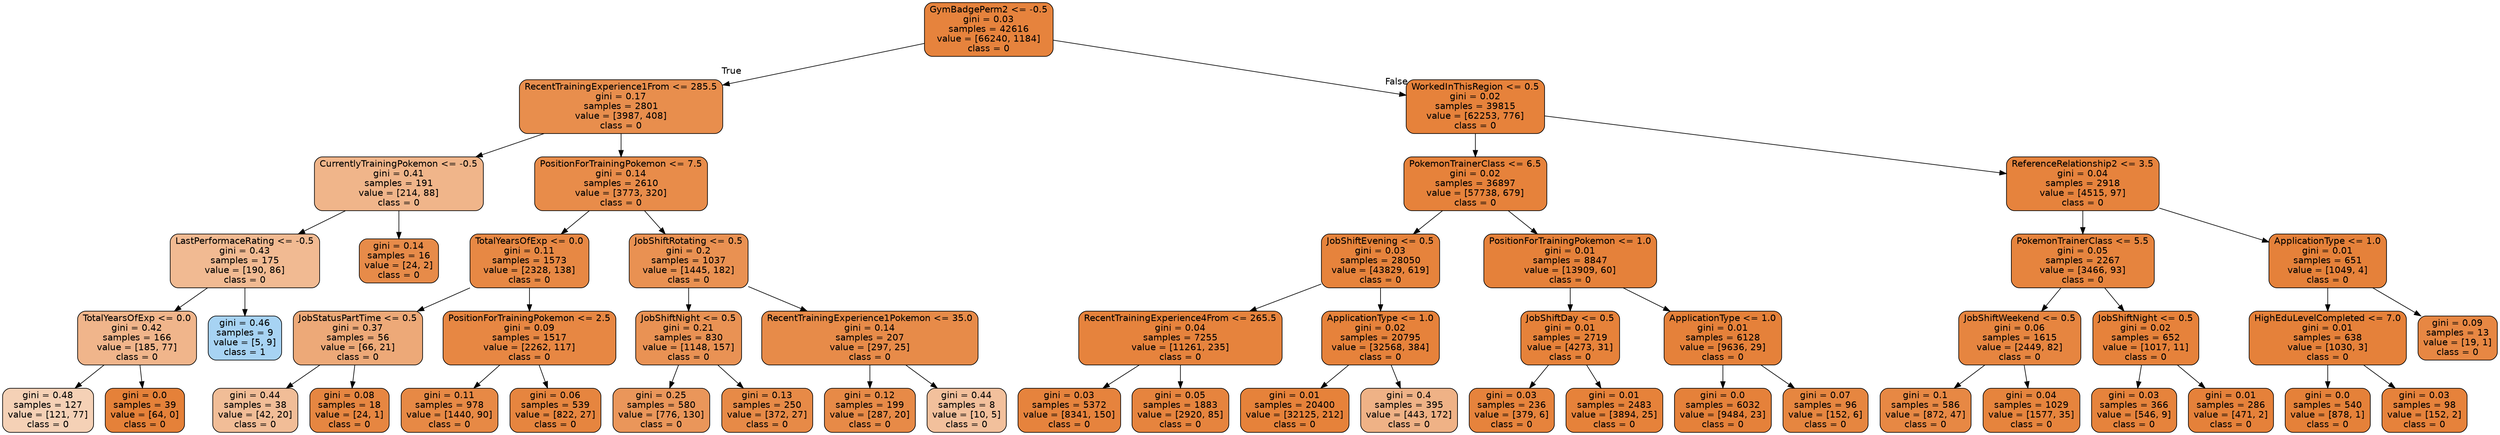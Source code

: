 digraph Tree {
node [shape=box, style="filled, rounded", color="black", fontname=helvetica] ;
edge [fontname=helvetica] ;
0 [label="GymBadgePerm2 <= -0.5\ngini = 0.03\nsamples = 42616\nvalue = [66240, 1184]\nclass = 0", fillcolor="#e58139fa"] ;
1 [label="RecentTrainingExperience1From <= 285.5\ngini = 0.17\nsamples = 2801\nvalue = [3987, 408]\nclass = 0", fillcolor="#e58139e5"] ;
0 -> 1 [labeldistance=2.5, labelangle=45, headlabel="True"] ;
2 [label="CurrentlyTrainingPokemon <= -0.5\ngini = 0.41\nsamples = 191\nvalue = [214, 88]\nclass = 0", fillcolor="#e5813996"] ;
1 -> 2 ;
3 [label="LastPerformaceRating <= -0.5\ngini = 0.43\nsamples = 175\nvalue = [190, 86]\nclass = 0", fillcolor="#e581398c"] ;
2 -> 3 ;
4 [label="TotalYearsOfExp <= 0.0\ngini = 0.42\nsamples = 166\nvalue = [185, 77]\nclass = 0", fillcolor="#e5813995"] ;
3 -> 4 ;
5 [label="gini = 0.48\nsamples = 127\nvalue = [121, 77]\nclass = 0", fillcolor="#e581395d"] ;
4 -> 5 ;
6 [label="gini = 0.0\nsamples = 39\nvalue = [64, 0]\nclass = 0", fillcolor="#e58139ff"] ;
4 -> 6 ;
7 [label="gini = 0.46\nsamples = 9\nvalue = [5, 9]\nclass = 1", fillcolor="#399de571"] ;
3 -> 7 ;
8 [label="gini = 0.14\nsamples = 16\nvalue = [24, 2]\nclass = 0", fillcolor="#e58139ea"] ;
2 -> 8 ;
9 [label="PositionForTrainingPokemon <= 7.5\ngini = 0.14\nsamples = 2610\nvalue = [3773, 320]\nclass = 0", fillcolor="#e58139e9"] ;
1 -> 9 ;
10 [label="TotalYearsOfExp <= 0.0\ngini = 0.11\nsamples = 1573\nvalue = [2328, 138]\nclass = 0", fillcolor="#e58139f0"] ;
9 -> 10 ;
11 [label="JobStatusPartTime <= 0.5\ngini = 0.37\nsamples = 56\nvalue = [66, 21]\nclass = 0", fillcolor="#e58139ae"] ;
10 -> 11 ;
12 [label="gini = 0.44\nsamples = 38\nvalue = [42, 20]\nclass = 0", fillcolor="#e5813986"] ;
11 -> 12 ;
13 [label="gini = 0.08\nsamples = 18\nvalue = [24, 1]\nclass = 0", fillcolor="#e58139f4"] ;
11 -> 13 ;
14 [label="PositionForTrainingPokemon <= 2.5\ngini = 0.09\nsamples = 1517\nvalue = [2262, 117]\nclass = 0", fillcolor="#e58139f2"] ;
10 -> 14 ;
15 [label="gini = 0.11\nsamples = 978\nvalue = [1440, 90]\nclass = 0", fillcolor="#e58139ef"] ;
14 -> 15 ;
16 [label="gini = 0.06\nsamples = 539\nvalue = [822, 27]\nclass = 0", fillcolor="#e58139f7"] ;
14 -> 16 ;
17 [label="JobShiftRotating <= 0.5\ngini = 0.2\nsamples = 1037\nvalue = [1445, 182]\nclass = 0", fillcolor="#e58139df"] ;
9 -> 17 ;
18 [label="JobShiftNight <= 0.5\ngini = 0.21\nsamples = 830\nvalue = [1148, 157]\nclass = 0", fillcolor="#e58139dc"] ;
17 -> 18 ;
19 [label="gini = 0.25\nsamples = 580\nvalue = [776, 130]\nclass = 0", fillcolor="#e58139d4"] ;
18 -> 19 ;
20 [label="gini = 0.13\nsamples = 250\nvalue = [372, 27]\nclass = 0", fillcolor="#e58139ec"] ;
18 -> 20 ;
21 [label="RecentTrainingExperience1Pokemon <= 35.0\ngini = 0.14\nsamples = 207\nvalue = [297, 25]\nclass = 0", fillcolor="#e58139ea"] ;
17 -> 21 ;
22 [label="gini = 0.12\nsamples = 199\nvalue = [287, 20]\nclass = 0", fillcolor="#e58139ed"] ;
21 -> 22 ;
23 [label="gini = 0.44\nsamples = 8\nvalue = [10, 5]\nclass = 0", fillcolor="#e581397f"] ;
21 -> 23 ;
24 [label="WorkedInThisRegion <= 0.5\ngini = 0.02\nsamples = 39815\nvalue = [62253, 776]\nclass = 0", fillcolor="#e58139fc"] ;
0 -> 24 [labeldistance=2.5, labelangle=-45, headlabel="False"] ;
25 [label="PokemonTrainerClass <= 6.5\ngini = 0.02\nsamples = 36897\nvalue = [57738, 679]\nclass = 0", fillcolor="#e58139fc"] ;
24 -> 25 ;
26 [label="JobShiftEvening <= 0.5\ngini = 0.03\nsamples = 28050\nvalue = [43829, 619]\nclass = 0", fillcolor="#e58139fb"] ;
25 -> 26 ;
27 [label="RecentTrainingExperience4From <= 265.5\ngini = 0.04\nsamples = 7255\nvalue = [11261, 235]\nclass = 0", fillcolor="#e58139fa"] ;
26 -> 27 ;
28 [label="gini = 0.03\nsamples = 5372\nvalue = [8341, 150]\nclass = 0", fillcolor="#e58139fa"] ;
27 -> 28 ;
29 [label="gini = 0.05\nsamples = 1883\nvalue = [2920, 85]\nclass = 0", fillcolor="#e58139f8"] ;
27 -> 29 ;
30 [label="ApplicationType <= 1.0\ngini = 0.02\nsamples = 20795\nvalue = [32568, 384]\nclass = 0", fillcolor="#e58139fc"] ;
26 -> 30 ;
31 [label="gini = 0.01\nsamples = 20400\nvalue = [32125, 212]\nclass = 0", fillcolor="#e58139fd"] ;
30 -> 31 ;
32 [label="gini = 0.4\nsamples = 395\nvalue = [443, 172]\nclass = 0", fillcolor="#e581399c"] ;
30 -> 32 ;
33 [label="PositionForTrainingPokemon <= 1.0\ngini = 0.01\nsamples = 8847\nvalue = [13909, 60]\nclass = 0", fillcolor="#e58139fe"] ;
25 -> 33 ;
34 [label="JobShiftDay <= 0.5\ngini = 0.01\nsamples = 2719\nvalue = [4273, 31]\nclass = 0", fillcolor="#e58139fd"] ;
33 -> 34 ;
35 [label="gini = 0.03\nsamples = 236\nvalue = [379, 6]\nclass = 0", fillcolor="#e58139fb"] ;
34 -> 35 ;
36 [label="gini = 0.01\nsamples = 2483\nvalue = [3894, 25]\nclass = 0", fillcolor="#e58139fd"] ;
34 -> 36 ;
37 [label="ApplicationType <= 1.0\ngini = 0.01\nsamples = 6128\nvalue = [9636, 29]\nclass = 0", fillcolor="#e58139fe"] ;
33 -> 37 ;
38 [label="gini = 0.0\nsamples = 6032\nvalue = [9484, 23]\nclass = 0", fillcolor="#e58139fe"] ;
37 -> 38 ;
39 [label="gini = 0.07\nsamples = 96\nvalue = [152, 6]\nclass = 0", fillcolor="#e58139f5"] ;
37 -> 39 ;
40 [label="ReferenceRelationship2 <= 3.5\ngini = 0.04\nsamples = 2918\nvalue = [4515, 97]\nclass = 0", fillcolor="#e58139fa"] ;
24 -> 40 ;
41 [label="PokemonTrainerClass <= 5.5\ngini = 0.05\nsamples = 2267\nvalue = [3466, 93]\nclass = 0", fillcolor="#e58139f8"] ;
40 -> 41 ;
42 [label="JobShiftWeekend <= 0.5\ngini = 0.06\nsamples = 1615\nvalue = [2449, 82]\nclass = 0", fillcolor="#e58139f6"] ;
41 -> 42 ;
43 [label="gini = 0.1\nsamples = 586\nvalue = [872, 47]\nclass = 0", fillcolor="#e58139f1"] ;
42 -> 43 ;
44 [label="gini = 0.04\nsamples = 1029\nvalue = [1577, 35]\nclass = 0", fillcolor="#e58139f9"] ;
42 -> 44 ;
45 [label="JobShiftNight <= 0.5\ngini = 0.02\nsamples = 652\nvalue = [1017, 11]\nclass = 0", fillcolor="#e58139fc"] ;
41 -> 45 ;
46 [label="gini = 0.03\nsamples = 366\nvalue = [546, 9]\nclass = 0", fillcolor="#e58139fb"] ;
45 -> 46 ;
47 [label="gini = 0.01\nsamples = 286\nvalue = [471, 2]\nclass = 0", fillcolor="#e58139fe"] ;
45 -> 47 ;
48 [label="ApplicationType <= 1.0\ngini = 0.01\nsamples = 651\nvalue = [1049, 4]\nclass = 0", fillcolor="#e58139fe"] ;
40 -> 48 ;
49 [label="HighEduLevelCompleted <= 7.0\ngini = 0.01\nsamples = 638\nvalue = [1030, 3]\nclass = 0", fillcolor="#e58139fe"] ;
48 -> 49 ;
50 [label="gini = 0.0\nsamples = 540\nvalue = [878, 1]\nclass = 0", fillcolor="#e58139ff"] ;
49 -> 50 ;
51 [label="gini = 0.03\nsamples = 98\nvalue = [152, 2]\nclass = 0", fillcolor="#e58139fc"] ;
49 -> 51 ;
52 [label="gini = 0.09\nsamples = 13\nvalue = [19, 1]\nclass = 0", fillcolor="#e58139f2"] ;
48 -> 52 ;
}